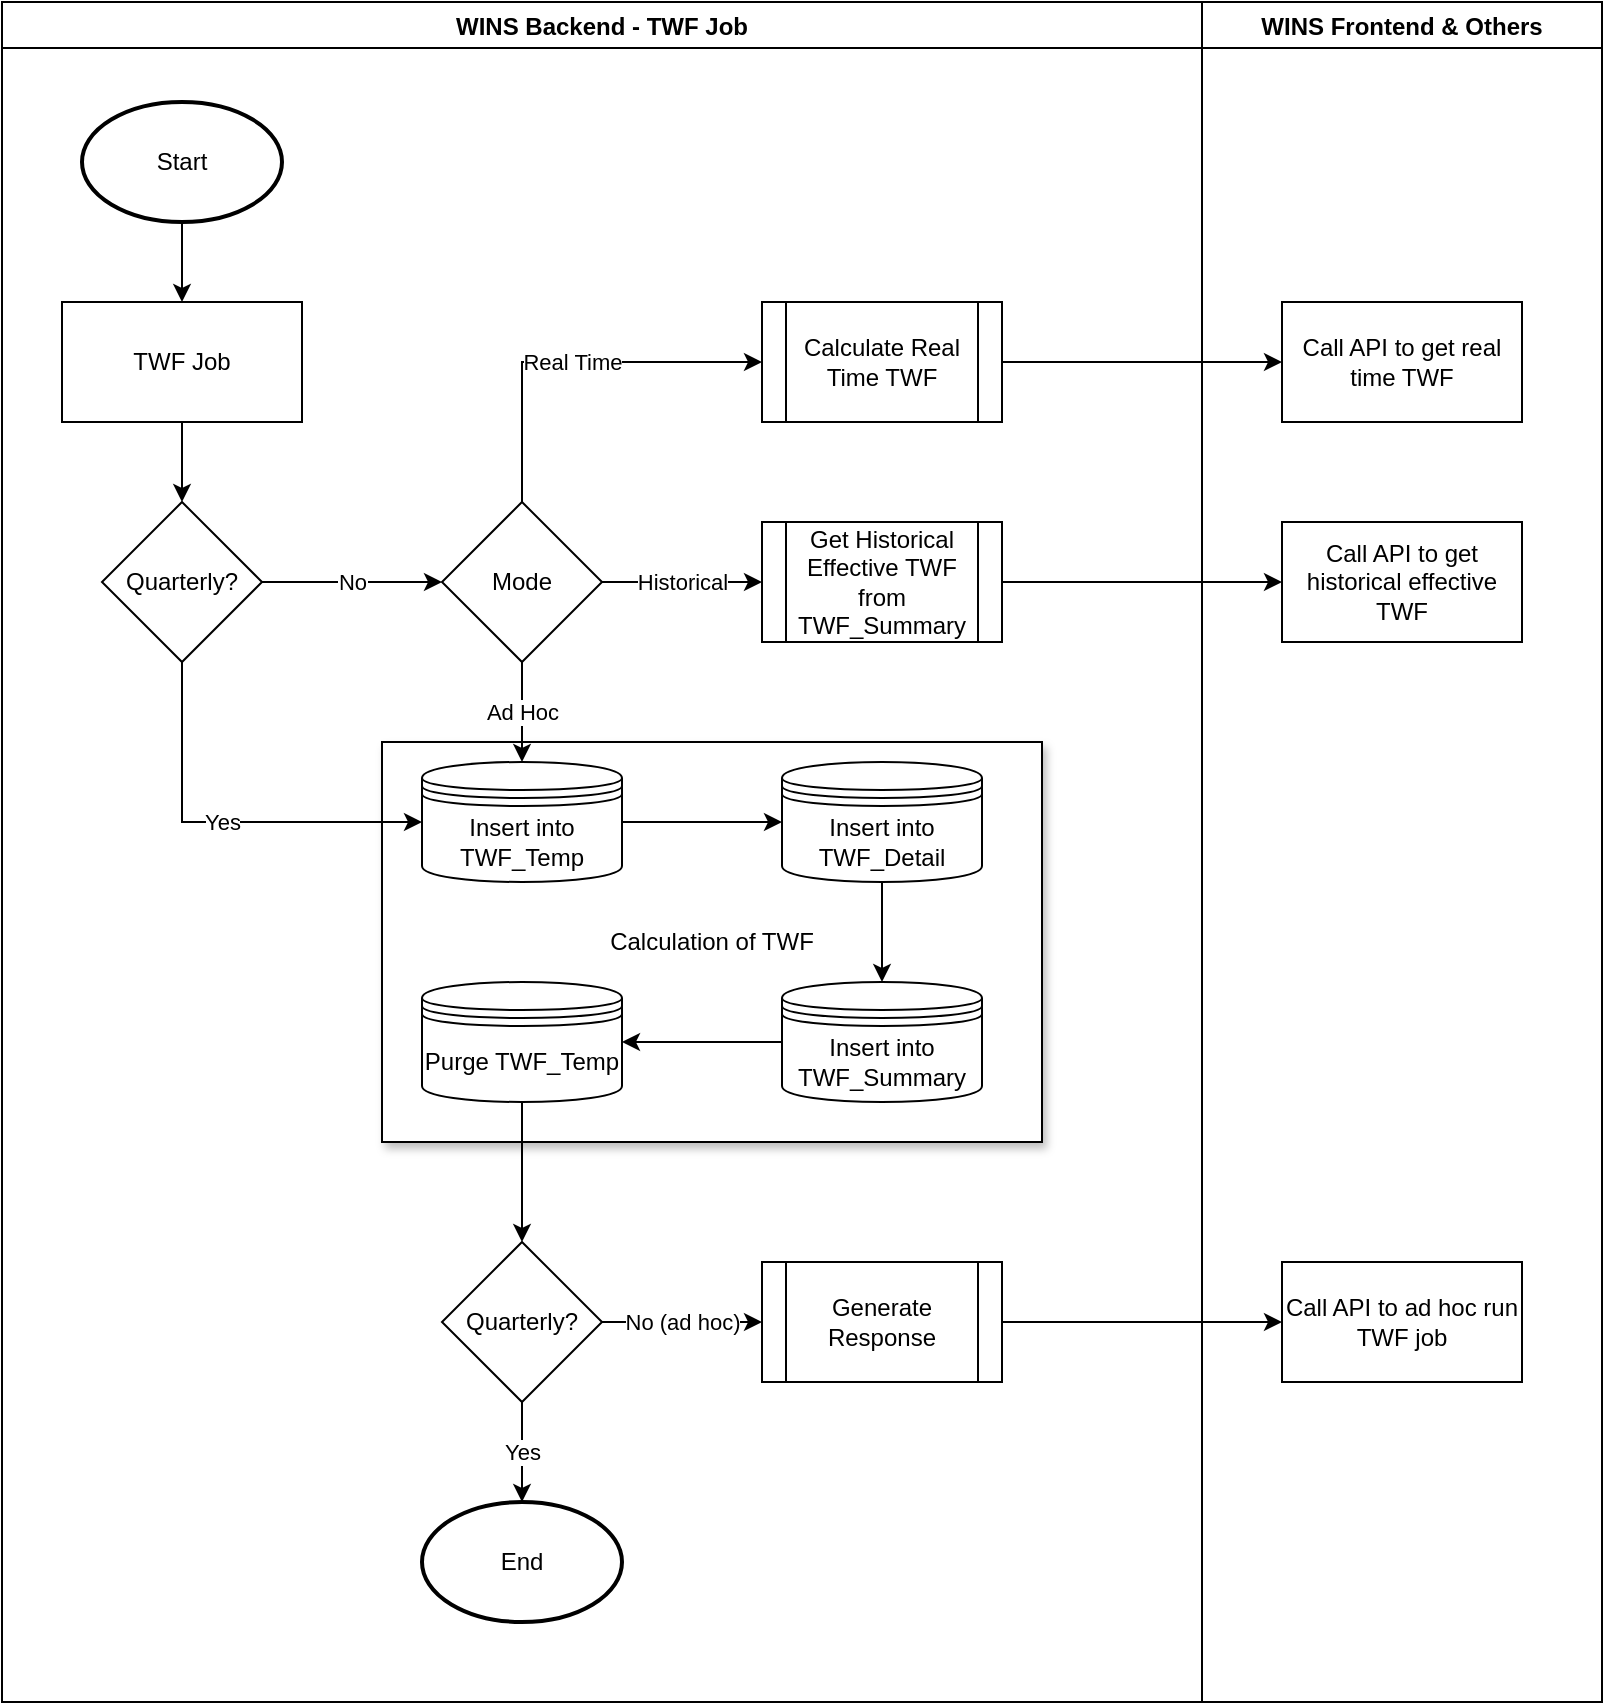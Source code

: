 <mxfile version="20.3.0" type="github">
  <diagram id="_uPl2yU7P28XELWhbZbN" name="Page-1">
    <mxGraphModel dx="1469" dy="775" grid="1" gridSize="10" guides="1" tooltips="1" connect="1" arrows="1" fold="1" page="1" pageScale="1" pageWidth="850" pageHeight="1100" math="0" shadow="0">
      <root>
        <mxCell id="0" />
        <mxCell id="1" parent="0" />
        <mxCell id="TSvJP4gNYOcOvG6hQVce-1" value="WINS Backend - TWF Job" style="swimlane;" vertex="1" parent="1">
          <mxGeometry x="25" y="40" width="600" height="850" as="geometry" />
        </mxCell>
        <mxCell id="TSvJP4gNYOcOvG6hQVce-43" value="Calculation of TWF" style="rounded=0;whiteSpace=wrap;html=1;shadow=1;" vertex="1" parent="TSvJP4gNYOcOvG6hQVce-1">
          <mxGeometry x="190" y="370" width="330" height="200" as="geometry" />
        </mxCell>
        <mxCell id="TSvJP4gNYOcOvG6hQVce-12" value="" style="edgeStyle=orthogonalEdgeStyle;rounded=0;orthogonalLoop=1;jettySize=auto;html=1;" edge="1" parent="TSvJP4gNYOcOvG6hQVce-1" source="TSvJP4gNYOcOvG6hQVce-2" target="TSvJP4gNYOcOvG6hQVce-3">
          <mxGeometry relative="1" as="geometry" />
        </mxCell>
        <mxCell id="TSvJP4gNYOcOvG6hQVce-2" value="Start" style="strokeWidth=2;html=1;shape=mxgraph.flowchart.start_1;whiteSpace=wrap;" vertex="1" parent="TSvJP4gNYOcOvG6hQVce-1">
          <mxGeometry x="40" y="50" width="100" height="60" as="geometry" />
        </mxCell>
        <mxCell id="TSvJP4gNYOcOvG6hQVce-14" value="" style="edgeStyle=orthogonalEdgeStyle;rounded=0;orthogonalLoop=1;jettySize=auto;html=1;" edge="1" parent="TSvJP4gNYOcOvG6hQVce-1" source="TSvJP4gNYOcOvG6hQVce-3" target="TSvJP4gNYOcOvG6hQVce-5">
          <mxGeometry relative="1" as="geometry" />
        </mxCell>
        <mxCell id="TSvJP4gNYOcOvG6hQVce-3" value="TWF Job" style="rounded=0;whiteSpace=wrap;html=1;" vertex="1" parent="TSvJP4gNYOcOvG6hQVce-1">
          <mxGeometry x="30" y="150" width="120" height="60" as="geometry" />
        </mxCell>
        <mxCell id="TSvJP4gNYOcOvG6hQVce-9" value="No" style="edgeStyle=orthogonalEdgeStyle;rounded=0;orthogonalLoop=1;jettySize=auto;html=1;" edge="1" parent="TSvJP4gNYOcOvG6hQVce-1" source="TSvJP4gNYOcOvG6hQVce-5" target="TSvJP4gNYOcOvG6hQVce-6">
          <mxGeometry relative="1" as="geometry" />
        </mxCell>
        <mxCell id="TSvJP4gNYOcOvG6hQVce-17" value="Yes" style="edgeStyle=orthogonalEdgeStyle;rounded=0;orthogonalLoop=1;jettySize=auto;html=1;exitX=0.5;exitY=1;exitDx=0;exitDy=0;entryX=0;entryY=0.5;entryDx=0;entryDy=0;" edge="1" parent="TSvJP4gNYOcOvG6hQVce-1" source="TSvJP4gNYOcOvG6hQVce-5" target="TSvJP4gNYOcOvG6hQVce-15">
          <mxGeometry relative="1" as="geometry" />
        </mxCell>
        <mxCell id="TSvJP4gNYOcOvG6hQVce-5" value="Quarterly?" style="rhombus;whiteSpace=wrap;html=1;" vertex="1" parent="TSvJP4gNYOcOvG6hQVce-1">
          <mxGeometry x="50" y="250" width="80" height="80" as="geometry" />
        </mxCell>
        <mxCell id="TSvJP4gNYOcOvG6hQVce-10" value="Historical" style="edgeStyle=orthogonalEdgeStyle;rounded=0;orthogonalLoop=1;jettySize=auto;html=1;" edge="1" parent="TSvJP4gNYOcOvG6hQVce-1" source="TSvJP4gNYOcOvG6hQVce-6" target="TSvJP4gNYOcOvG6hQVce-7">
          <mxGeometry relative="1" as="geometry" />
        </mxCell>
        <mxCell id="TSvJP4gNYOcOvG6hQVce-11" value="Real Time" style="edgeStyle=orthogonalEdgeStyle;rounded=0;orthogonalLoop=1;jettySize=auto;html=1;exitX=0.5;exitY=0;exitDx=0;exitDy=0;entryX=0;entryY=0.5;entryDx=0;entryDy=0;" edge="1" parent="TSvJP4gNYOcOvG6hQVce-1" source="TSvJP4gNYOcOvG6hQVce-6" target="TSvJP4gNYOcOvG6hQVce-8">
          <mxGeometry relative="1" as="geometry" />
        </mxCell>
        <mxCell id="TSvJP4gNYOcOvG6hQVce-16" value="Ad Hoc" style="edgeStyle=orthogonalEdgeStyle;rounded=0;orthogonalLoop=1;jettySize=auto;html=1;" edge="1" parent="TSvJP4gNYOcOvG6hQVce-1" source="TSvJP4gNYOcOvG6hQVce-6" target="TSvJP4gNYOcOvG6hQVce-15">
          <mxGeometry relative="1" as="geometry" />
        </mxCell>
        <mxCell id="TSvJP4gNYOcOvG6hQVce-6" value="Mode" style="rhombus;whiteSpace=wrap;html=1;" vertex="1" parent="TSvJP4gNYOcOvG6hQVce-1">
          <mxGeometry x="220" y="250" width="80" height="80" as="geometry" />
        </mxCell>
        <mxCell id="TSvJP4gNYOcOvG6hQVce-7" value="Get Historical Effective TWF from TWF_Summary" style="shape=process;whiteSpace=wrap;html=1;backgroundOutline=1;" vertex="1" parent="TSvJP4gNYOcOvG6hQVce-1">
          <mxGeometry x="380" y="260" width="120" height="60" as="geometry" />
        </mxCell>
        <mxCell id="TSvJP4gNYOcOvG6hQVce-8" value="Calculate Real Time TWF" style="shape=process;whiteSpace=wrap;html=1;backgroundOutline=1;" vertex="1" parent="TSvJP4gNYOcOvG6hQVce-1">
          <mxGeometry x="380" y="150" width="120" height="60" as="geometry" />
        </mxCell>
        <mxCell id="TSvJP4gNYOcOvG6hQVce-38" value="" style="edgeStyle=orthogonalEdgeStyle;rounded=0;orthogonalLoop=1;jettySize=auto;html=1;" edge="1" parent="TSvJP4gNYOcOvG6hQVce-1" source="TSvJP4gNYOcOvG6hQVce-15" target="TSvJP4gNYOcOvG6hQVce-35">
          <mxGeometry relative="1" as="geometry" />
        </mxCell>
        <mxCell id="TSvJP4gNYOcOvG6hQVce-15" value="Insert into TWF_Temp" style="shape=datastore;whiteSpace=wrap;html=1;" vertex="1" parent="TSvJP4gNYOcOvG6hQVce-1">
          <mxGeometry x="210" y="380" width="100" height="60" as="geometry" />
        </mxCell>
        <mxCell id="TSvJP4gNYOcOvG6hQVce-41" value="" style="edgeStyle=orthogonalEdgeStyle;rounded=0;orthogonalLoop=1;jettySize=auto;html=1;" edge="1" parent="TSvJP4gNYOcOvG6hQVce-1" source="TSvJP4gNYOcOvG6hQVce-35" target="TSvJP4gNYOcOvG6hQVce-37">
          <mxGeometry relative="1" as="geometry" />
        </mxCell>
        <mxCell id="TSvJP4gNYOcOvG6hQVce-35" value="Insert into TWF_Detail" style="shape=datastore;whiteSpace=wrap;html=1;" vertex="1" parent="TSvJP4gNYOcOvG6hQVce-1">
          <mxGeometry x="390" y="380" width="100" height="60" as="geometry" />
        </mxCell>
        <mxCell id="TSvJP4gNYOcOvG6hQVce-45" value="" style="edgeStyle=orthogonalEdgeStyle;rounded=0;orthogonalLoop=1;jettySize=auto;html=1;" edge="1" parent="TSvJP4gNYOcOvG6hQVce-1" source="TSvJP4gNYOcOvG6hQVce-36" target="TSvJP4gNYOcOvG6hQVce-44">
          <mxGeometry relative="1" as="geometry" />
        </mxCell>
        <mxCell id="TSvJP4gNYOcOvG6hQVce-36" value="Purge TWF_Temp" style="shape=datastore;whiteSpace=wrap;html=1;" vertex="1" parent="TSvJP4gNYOcOvG6hQVce-1">
          <mxGeometry x="210" y="490" width="100" height="60" as="geometry" />
        </mxCell>
        <mxCell id="TSvJP4gNYOcOvG6hQVce-42" value="" style="edgeStyle=orthogonalEdgeStyle;rounded=0;orthogonalLoop=1;jettySize=auto;html=1;" edge="1" parent="TSvJP4gNYOcOvG6hQVce-1" source="TSvJP4gNYOcOvG6hQVce-37" target="TSvJP4gNYOcOvG6hQVce-36">
          <mxGeometry relative="1" as="geometry" />
        </mxCell>
        <mxCell id="TSvJP4gNYOcOvG6hQVce-37" value="Insert into TWF_Summary" style="shape=datastore;whiteSpace=wrap;html=1;" vertex="1" parent="TSvJP4gNYOcOvG6hQVce-1">
          <mxGeometry x="390" y="490" width="100" height="60" as="geometry" />
        </mxCell>
        <mxCell id="TSvJP4gNYOcOvG6hQVce-48" value="No (ad hoc)" style="edgeStyle=orthogonalEdgeStyle;rounded=0;orthogonalLoop=1;jettySize=auto;html=1;" edge="1" parent="TSvJP4gNYOcOvG6hQVce-1" source="TSvJP4gNYOcOvG6hQVce-44" target="TSvJP4gNYOcOvG6hQVce-47">
          <mxGeometry relative="1" as="geometry" />
        </mxCell>
        <mxCell id="TSvJP4gNYOcOvG6hQVce-50" value="Yes" style="edgeStyle=orthogonalEdgeStyle;rounded=0;orthogonalLoop=1;jettySize=auto;html=1;" edge="1" parent="TSvJP4gNYOcOvG6hQVce-1" source="TSvJP4gNYOcOvG6hQVce-44" target="TSvJP4gNYOcOvG6hQVce-46">
          <mxGeometry relative="1" as="geometry" />
        </mxCell>
        <mxCell id="TSvJP4gNYOcOvG6hQVce-44" value="Quarterly?" style="rhombus;whiteSpace=wrap;html=1;shadow=0;" vertex="1" parent="TSvJP4gNYOcOvG6hQVce-1">
          <mxGeometry x="220" y="620" width="80" height="80" as="geometry" />
        </mxCell>
        <mxCell id="TSvJP4gNYOcOvG6hQVce-46" value="End" style="strokeWidth=2;html=1;shape=mxgraph.flowchart.start_1;whiteSpace=wrap;shadow=0;" vertex="1" parent="TSvJP4gNYOcOvG6hQVce-1">
          <mxGeometry x="210" y="750" width="100" height="60" as="geometry" />
        </mxCell>
        <mxCell id="TSvJP4gNYOcOvG6hQVce-47" value="Generate Response" style="shape=process;whiteSpace=wrap;html=1;backgroundOutline=1;" vertex="1" parent="TSvJP4gNYOcOvG6hQVce-1">
          <mxGeometry x="380" y="630" width="120" height="60" as="geometry" />
        </mxCell>
        <mxCell id="TSvJP4gNYOcOvG6hQVce-51" value="WINS Frontend &amp; Others" style="swimlane;shadow=0;" vertex="1" parent="1">
          <mxGeometry x="625" y="40" width="200" height="850" as="geometry" />
        </mxCell>
        <mxCell id="TSvJP4gNYOcOvG6hQVce-52" value="Call API to get real time TWF" style="rounded=0;whiteSpace=wrap;html=1;shadow=0;" vertex="1" parent="TSvJP4gNYOcOvG6hQVce-51">
          <mxGeometry x="40" y="150" width="120" height="60" as="geometry" />
        </mxCell>
        <mxCell id="TSvJP4gNYOcOvG6hQVce-55" value="Call API to get historical effective TWF" style="rounded=0;whiteSpace=wrap;html=1;shadow=0;" vertex="1" parent="TSvJP4gNYOcOvG6hQVce-51">
          <mxGeometry x="40" y="260" width="120" height="60" as="geometry" />
        </mxCell>
        <mxCell id="TSvJP4gNYOcOvG6hQVce-57" value="Call API to ad hoc run TWF job" style="rounded=0;whiteSpace=wrap;html=1;shadow=0;" vertex="1" parent="TSvJP4gNYOcOvG6hQVce-51">
          <mxGeometry x="40" y="630" width="120" height="60" as="geometry" />
        </mxCell>
        <mxCell id="TSvJP4gNYOcOvG6hQVce-54" style="edgeStyle=orthogonalEdgeStyle;rounded=0;orthogonalLoop=1;jettySize=auto;html=1;exitX=1;exitY=0.5;exitDx=0;exitDy=0;entryX=0;entryY=0.5;entryDx=0;entryDy=0;" edge="1" parent="1" source="TSvJP4gNYOcOvG6hQVce-8" target="TSvJP4gNYOcOvG6hQVce-52">
          <mxGeometry relative="1" as="geometry" />
        </mxCell>
        <mxCell id="TSvJP4gNYOcOvG6hQVce-56" style="edgeStyle=orthogonalEdgeStyle;rounded=0;orthogonalLoop=1;jettySize=auto;html=1;exitX=1;exitY=0.5;exitDx=0;exitDy=0;entryX=0;entryY=0.5;entryDx=0;entryDy=0;" edge="1" parent="1" source="TSvJP4gNYOcOvG6hQVce-7" target="TSvJP4gNYOcOvG6hQVce-55">
          <mxGeometry relative="1" as="geometry" />
        </mxCell>
        <mxCell id="TSvJP4gNYOcOvG6hQVce-58" style="edgeStyle=orthogonalEdgeStyle;rounded=0;orthogonalLoop=1;jettySize=auto;html=1;exitX=1;exitY=0.5;exitDx=0;exitDy=0;entryX=0;entryY=0.5;entryDx=0;entryDy=0;" edge="1" parent="1" source="TSvJP4gNYOcOvG6hQVce-47" target="TSvJP4gNYOcOvG6hQVce-57">
          <mxGeometry relative="1" as="geometry" />
        </mxCell>
      </root>
    </mxGraphModel>
  </diagram>
</mxfile>
